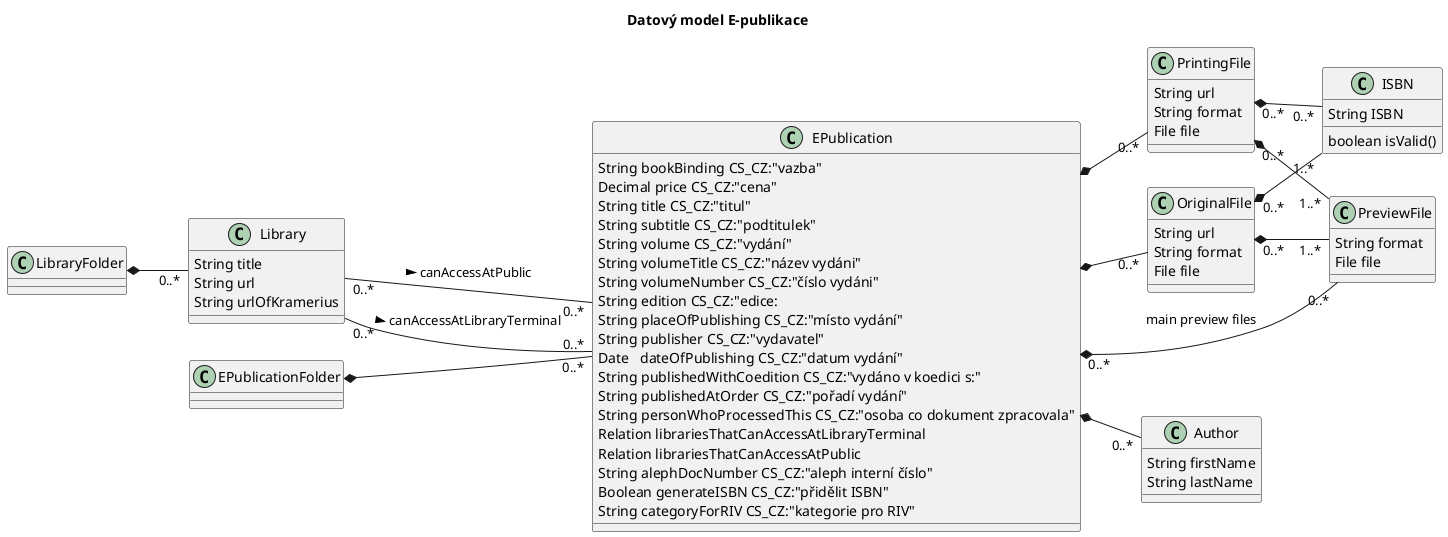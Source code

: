@startuml
skinparam componentStyle uml2
left to right direction
title Datový model E-publikace

class Library {
      String title
      String url
      String urlOfKramerius
}

class ISBN {
      String ISBN
      boolean isValid()
}

class PreviewFile {
      String format
      File file
}

class OriginalFile {
      String url
      String format
      File file
}

class Author {
      String firstName
      String lastName
}

class PrintingFile {
      String url
      String format
      File file
}

class EPublication {
      String bookBinding CS_CZ:"vazba"
      Decimal price CS_CZ:"cena"
      String title CS_CZ:"titul"
      String subtitle CS_CZ:"podtitulek"
      String volume CS_CZ:"vydání"
      String volumeTitle CS_CZ:"název vydáni"
      String volumeNumber CS_CZ:"číslo vydáni"
      String edition CS_CZ:"edice:
      String placeOfPublishing CS_CZ:"místo vydání"
      String publisher CS_CZ:"vydavatel"
      Date   dateOfPublishing CS_CZ:"datum vydání"
      String publishedWithCoedition CS_CZ:"vydáno v koedici s:"
      String publishedAtOrder CS_CZ:"pořadí vydání"
      String personWhoProcessedThis CS_CZ:"osoba co dokument zpracovala"
      Relation librariesThatCanAccessAtLibraryTerminal
      Relation librariesThatCanAccessAtPublic
      String alephDocNumber CS_CZ:"aleph interní číslo"
      Boolean generateISBN CS_CZ:"přidělit ISBN"
      String categoryForRIV CS_CZ:"kategorie pro RIV"
}

class EPublicationFolder {
      
}

class LibraryFolder {
}

Library "0..*" -- "0..*" EPublication: canAccessAtLibraryTerminal >
Library "0..*" -- "0..*" EPublication: canAccessAtPublic >
EPublication *-- "0..*" OriginalFile
EPublication *-- "0..*" PrintingFile
EPublication *-- "0..*" Author
EPublication "0..*" *-- "0..*" PreviewFile: main preview files
OriginalFile "0..*" *-- "1..*" ISBN
PrintingFile "0..*" *-- "0..*" ISBN
OriginalFile "0..*" *-- "1..*" PreviewFile
PrintingFile "0..*" *-- "1..*" PreviewFile
EPublicationFolder *-- "0..*" EPublication
LibraryFolder *-- "0..*" Library

@enduml